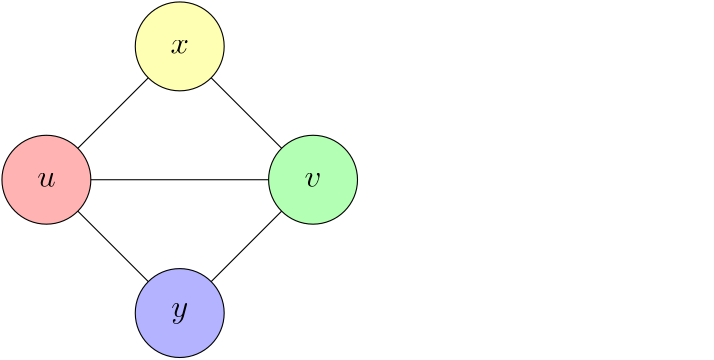 <?xml version="1.0"?>
<!DOCTYPE ipe SYSTEM "ipe.dtd">
<ipe version="70206" creator="Ipe 7.2.7">
<info created="D:20200429171351" modified="D:20200501230744"/>
<ipestyle name="basic">
<symbol name="arrow/arc(spx)">
<path stroke="sym-stroke" fill="sym-stroke" pen="sym-pen">
0 0 m
-1 0.333 l
-1 -0.333 l
h
</path>
</symbol>
<symbol name="arrow/farc(spx)">
<path stroke="sym-stroke" fill="white" pen="sym-pen">
0 0 m
-1 0.333 l
-1 -0.333 l
h
</path>
</symbol>
<symbol name="arrow/ptarc(spx)">
<path stroke="sym-stroke" fill="sym-stroke" pen="sym-pen">
0 0 m
-1 0.333 l
-0.8 0 l
-1 -0.333 l
h
</path>
</symbol>
<symbol name="arrow/fptarc(spx)">
<path stroke="sym-stroke" fill="white" pen="sym-pen">
0 0 m
-1 0.333 l
-0.8 0 l
-1 -0.333 l
h
</path>
</symbol>
<symbol name="mark/circle(sx)" transformations="translations">
<path fill="sym-stroke">
0.6 0 0 0.6 0 0 e
0.4 0 0 0.4 0 0 e
</path>
</symbol>
<symbol name="mark/disk(sx)" transformations="translations">
<path fill="sym-stroke">
0.6 0 0 0.6 0 0 e
</path>
</symbol>
<symbol name="mark/fdisk(sfx)" transformations="translations">
<group>
<path fill="sym-fill">
0.5 0 0 0.5 0 0 e
</path>
<path fill="sym-stroke" fillrule="eofill">
0.6 0 0 0.6 0 0 e
0.4 0 0 0.4 0 0 e
</path>
</group>
</symbol>
<symbol name="mark/box(sx)" transformations="translations">
<path fill="sym-stroke" fillrule="eofill">
-0.6 -0.6 m
0.6 -0.6 l
0.6 0.6 l
-0.6 0.6 l
h
-0.4 -0.4 m
0.4 -0.4 l
0.4 0.4 l
-0.4 0.4 l
h
</path>
</symbol>
<symbol name="mark/square(sx)" transformations="translations">
<path fill="sym-stroke">
-0.6 -0.6 m
0.6 -0.6 l
0.6 0.6 l
-0.6 0.6 l
h
</path>
</symbol>
<symbol name="mark/fsquare(sfx)" transformations="translations">
<group>
<path fill="sym-fill">
-0.5 -0.5 m
0.5 -0.5 l
0.5 0.5 l
-0.5 0.5 l
h
</path>
<path fill="sym-stroke" fillrule="eofill">
-0.6 -0.6 m
0.6 -0.6 l
0.6 0.6 l
-0.6 0.6 l
h
-0.4 -0.4 m
0.4 -0.4 l
0.4 0.4 l
-0.4 0.4 l
h
</path>
</group>
</symbol>
<symbol name="mark/cross(sx)" transformations="translations">
<group>
<path fill="sym-stroke">
-0.43 -0.57 m
0.57 0.43 l
0.43 0.57 l
-0.57 -0.43 l
h
</path>
<path fill="sym-stroke">
-0.43 0.57 m
0.57 -0.43 l
0.43 -0.57 l
-0.57 0.43 l
h
</path>
</group>
</symbol>
<symbol name="arrow/fnormal(spx)">
<path stroke="sym-stroke" fill="white" pen="sym-pen">
0 0 m
-1 0.333 l
-1 -0.333 l
h
</path>
</symbol>
<symbol name="arrow/pointed(spx)">
<path stroke="sym-stroke" fill="sym-stroke" pen="sym-pen">
0 0 m
-1 0.333 l
-0.8 0 l
-1 -0.333 l
h
</path>
</symbol>
<symbol name="arrow/fpointed(spx)">
<path stroke="sym-stroke" fill="white" pen="sym-pen">
0 0 m
-1 0.333 l
-0.8 0 l
-1 -0.333 l
h
</path>
</symbol>
<symbol name="arrow/linear(spx)">
<path stroke="sym-stroke" pen="sym-pen">
-1 0.333 m
0 0 l
-1 -0.333 l
</path>
</symbol>
<symbol name="arrow/fdouble(spx)">
<path stroke="sym-stroke" fill="white" pen="sym-pen">
0 0 m
-1 0.333 l
-1 -0.333 l
h
-1 0 m
-2 0.333 l
-2 -0.333 l
h
</path>
</symbol>
<symbol name="arrow/double(spx)">
<path stroke="sym-stroke" fill="sym-stroke" pen="sym-pen">
0 0 m
-1 0.333 l
-1 -0.333 l
h
-1 0 m
-2 0.333 l
-2 -0.333 l
h
</path>
</symbol>
<pen name="heavier" value="0.8"/>
<pen name="fat" value="1.2"/>
<pen name="ultrafat" value="2"/>
<symbolsize name="large" value="5"/>
<symbolsize name="small" value="2"/>
<symbolsize name="tiny" value="1.1"/>
<arrowsize name="large" value="10"/>
<arrowsize name="small" value="5"/>
<arrowsize name="tiny" value="3"/>
<color name="red" value="1 0 0"/>
<color name="green" value="0 1 0"/>
<color name="blue" value="0 0 1"/>
<color name="yellow" value="1 1 0"/>
<color name="orange" value="1 0.647 0"/>
<color name="gold" value="1 0.843 0"/>
<color name="purple" value="0.627 0.125 0.941"/>
<color name="gray" value="0.745"/>
<color name="brown" value="0.647 0.165 0.165"/>
<color name="navy" value="0 0 0.502"/>
<color name="pink" value="1 0.753 0.796"/>
<color name="seagreen" value="0.18 0.545 0.341"/>
<color name="turquoise" value="0.251 0.878 0.816"/>
<color name="violet" value="0.933 0.51 0.933"/>
<color name="darkblue" value="0 0 0.545"/>
<color name="darkcyan" value="0 0.545 0.545"/>
<color name="darkgray" value="0.663"/>
<color name="darkgreen" value="0 0.392 0"/>
<color name="darkmagenta" value="0.545 0 0.545"/>
<color name="darkorange" value="1 0.549 0"/>
<color name="darkred" value="0.545 0 0"/>
<color name="lightblue" value="0.678 0.847 0.902"/>
<color name="lightcyan" value="0.878 1 1"/>
<color name="lightgray" value="0.827"/>
<color name="lightgreen" value="0.565 0.933 0.565"/>
<color name="lightyellow" value="1 1 0.878"/>
<dashstyle name="dashed" value="[4] 0"/>
<dashstyle name="dotted" value="[1 3] 0"/>
<dashstyle name="dash dotted" value="[4 2 1 2] 0"/>
<dashstyle name="dash dot dotted" value="[4 2 1 2 1 2] 0"/>
<textsize name="large" value="\large"/>
<textsize name="Large" value="\Large"/>
<textsize name="LARGE" value="\LARGE"/>
<textsize name="huge" value="\huge"/>
<textsize name="Huge" value="\Huge"/>
<textsize name="small" value="\small"/>
<textsize name="footnote" value="\footnotesize"/>
<textsize name="tiny" value="\tiny"/>
<textstyle name="center" begin="\begin{center}" end="\end{center}"/>
<textstyle name="itemize" begin="\begin{itemize}" end="\end{itemize}"/>
<textstyle name="item" begin="\begin{itemize}\item{}" end="\end{itemize}"/>
<gridsize name="4 pts" value="4"/>
<gridsize name="8 pts (~3 mm)" value="8"/>
<gridsize name="16 pts (~6 mm)" value="16"/>
<gridsize name="32 pts (~12 mm)" value="32"/>
<gridsize name="10 pts (~3.5 mm)" value="10"/>
<gridsize name="20 pts (~7 mm)" value="20"/>
<gridsize name="14 pts (~5 mm)" value="14"/>
<gridsize name="28 pts (~10 mm)" value="28"/>
<gridsize name="56 pts (~20 mm)" value="56"/>
<anglesize name="90 deg" value="90"/>
<anglesize name="60 deg" value="60"/>
<anglesize name="45 deg" value="45"/>
<anglesize name="30 deg" value="30"/>
<anglesize name="22.5 deg" value="22.5"/>
<opacity name="10%" value="0.1"/>
<opacity name="30%" value="0.3"/>
<opacity name="50%" value="0.5"/>
<opacity name="75%" value="0.75"/>
<tiling name="falling" angle="-60" step="4" width="1"/>
<tiling name="rising" angle="30" step="4" width="1"/>
</ipestyle>
<ipestyle name="wide">
<symbol name="arrow/arc(spx)">
<path stroke="sym-stroke" fill="sym-stroke" pen="sym-pen">
0 0 m
-1 0.333 l
-1 -0.333 l
h
</path>
</symbol>
<symbol name="arrow/farc(spx)">
<path stroke="sym-stroke" fill="white" pen="sym-pen">
0 0 m
-1 0.333 l
-1 -0.333 l
h
</path>
</symbol>
<symbol name="arrow/ptarc(spx)">
<path stroke="sym-stroke" fill="sym-stroke" pen="sym-pen">
0 0 m
-1 0.333 l
-0.8 0 l
-1 -0.333 l
h
</path>
</symbol>
<symbol name="arrow/fptarc(spx)">
<path stroke="sym-stroke" fill="white" pen="sym-pen">
0 0 m
-1 0.333 l
-0.8 0 l
-1 -0.333 l
h
</path>
</symbol>
<symbol name="mark/circle(sx)" transformations="translations">
<path fill="sym-stroke">
0.6 0 0 0.6 0 0 e
0.4 0 0 0.4 0 0 e
</path>
</symbol>
<symbol name="mark/disk(sx)" transformations="translations">
<path fill="sym-stroke">
0.6 0 0 0.6 0 0 e
</path>
</symbol>
<symbol name="mark/fdisk(sfx)" transformations="translations">
<group>
<path fill="sym-fill">
0.5 0 0 0.5 0 0 e
</path>
<path fill="sym-stroke" fillrule="eofill">
0.6 0 0 0.6 0 0 e
0.4 0 0 0.4 0 0 e
</path>
</group>
</symbol>
<symbol name="mark/box(sx)" transformations="translations">
<path fill="sym-stroke" fillrule="eofill">
-0.6 -0.6 m
0.6 -0.6 l
0.6 0.6 l
-0.6 0.6 l
h
-0.4 -0.4 m
0.4 -0.4 l
0.4 0.4 l
-0.4 0.4 l
h
</path>
</symbol>
<symbol name="mark/square(sx)" transformations="translations">
<path fill="sym-stroke">
-0.6 -0.6 m
0.6 -0.6 l
0.6 0.6 l
-0.6 0.6 l
h
</path>
</symbol>
<symbol name="mark/fsquare(sfx)" transformations="translations">
<group>
<path fill="sym-fill">
-0.5 -0.5 m
0.5 -0.5 l
0.5 0.5 l
-0.5 0.5 l
h
</path>
<path fill="sym-stroke" fillrule="eofill">
-0.6 -0.6 m
0.6 -0.6 l
0.6 0.6 l
-0.6 0.6 l
h
-0.4 -0.4 m
0.4 -0.4 l
0.4 0.4 l
-0.4 0.4 l
h
</path>
</group>
</symbol>
<symbol name="mark/cross(sx)" transformations="translations">
<group>
<path fill="sym-stroke">
-0.43 -0.57 m
0.57 0.43 l
0.43 0.57 l
-0.57 -0.43 l
h
</path>
<path fill="sym-stroke">
-0.43 0.57 m
0.57 -0.43 l
0.43 -0.57 l
-0.57 0.43 l
h
</path>
</group>
</symbol>
<symbol name="arrow/fnormal(spx)">
<path stroke="sym-stroke" fill="white" pen="sym-pen">
0 0 m
-1 0.333 l
-1 -0.333 l
h
</path>
</symbol>
<symbol name="arrow/pointed(spx)">
<path stroke="sym-stroke" fill="sym-stroke" pen="sym-pen">
0 0 m
-1 0.333 l
-0.8 0 l
-1 -0.333 l
h
</path>
</symbol>
<symbol name="arrow/fpointed(spx)">
<path stroke="sym-stroke" fill="white" pen="sym-pen">
0 0 m
-1 0.333 l
-0.8 0 l
-1 -0.333 l
h
</path>
</symbol>
<symbol name="arrow/linear(spx)">
<path stroke="sym-stroke" pen="sym-pen">
-1 0.333 m
0 0 l
-1 -0.333 l
</path>
</symbol>
<symbol name="arrow/fdouble(spx)">
<path stroke="sym-stroke" fill="white" pen="sym-pen">
0 0 m
-1 0.333 l
-1 -0.333 l
h
-1 0 m
-2 0.333 l
-2 -0.333 l
h
</path>
</symbol>
<symbol name="arrow/double(spx)">
<path stroke="sym-stroke" fill="sym-stroke" pen="sym-pen">
0 0 m
-1 0.333 l
-1 -0.333 l
h
-1 0 m
-2 0.333 l
-2 -0.333 l
h
</path>
</symbol>
<pen name="heavier" value="0.8"/>
<pen name="fat" value="1.2"/>
<pen name="ultrafat" value="2"/>
<symbolsize name="large" value="5"/>
<symbolsize name="small" value="2"/>
<symbolsize name="tiny" value="1.1"/>
<arrowsize name="large" value="10"/>
<arrowsize name="small" value="5"/>
<arrowsize name="tiny" value="3"/>
<color name="black" value="0"/>
<color name="white" value="1"/>
<color name="red" value="1 0 0"/>
<color name="green" value="0 1 0"/>
<color name="blue" value="0 0 1"/>
<color name="yellow" value="1 1 0"/>
<color name="orange" value="1 0.647 0"/>
<color name="gold" value="1 0.843 0"/>
<color name="purple" value="0.627 0.125 0.941"/>
<color name="gray" value="0.745"/>
<color name="brown" value="0.647 0.165 0.165"/>
<color name="navy" value="0 0 0.502"/>
<color name="pink" value="1 0.753 0.796"/>
<color name="seagreen" value="0.18 0.545 0.341"/>
<color name="turquoise" value="0.251 0.878 0.816"/>
<color name="violet" value="0.933 0.51 0.933"/>
<color name="darkblue" value="0 0 0.545"/>
<color name="darkcyan" value="0 0.545 0.545"/>
<color name="darkgray" value="0.663"/>
<color name="darkgreen" value="0 0.392 0"/>
<color name="darkmagenta" value="0.545 0 0.545"/>
<color name="darkorange" value="1 0.549 0"/>
<color name="darkred" value="0.545 0 0"/>
<color name="lightblue" value="0.678 0.847 0.902"/>
<color name="lightcyan" value="0.878 1 1"/>
<color name="lightgray" value="0.827"/>
<color name="lightgreen" value="0.565 0.933 0.565"/>
<color name="lightyellow" value="1 1 0.878"/>
<color name="flatred" value="1 0.7 0.7"/>
<color name="flatgreen" value="0.7 1 0.7"/>
<color name="flatblue" value="0.7 0.7 1"/>
<color name="flatyellow" value="1 1 0.7"/>
<color name="flatorange" value="1 0.85 0.7"/>
<color name="flatcyan" value="0.7 1 1"/>
<color name="flatdarkgray" value="0.7"/>
<color name="flatgray" value="0.8"/>
<color name="flatlightgray" value="0.9"/>
<dashstyle name="dashed" value="[4] 0"/>
<dashstyle name="dotted" value="[1 3] 0"/>
<dashstyle name="dash dotted" value="[4 2 1 2] 0"/>
<dashstyle name="dash dot dotted" value="[4 2 1 2 1 2] 0"/>
<textsize name="large" value="\large"/>
<textsize name="Large" value="\Large"/>
<textsize name="LARGE" value="\LARGE"/>
<textsize name="huge" value="\huge"/>
<textsize name="Huge" value="\Huge"/>
<textsize name="small" value="\small"/>
<textsize name="footnote" value="\footnotesize"/>
<textsize name="tiny" value="\tiny"/>
<textstyle name="center" begin="\begin{center}" end="\end{center}"/>
<textstyle name="itemize" begin="\begin{itemize}" end="\end{itemize}"/>
<textstyle name="item" begin="\begin{itemize}\item{}" end="\end{itemize}"/>
<gridsize name="4 pts" value="4"/>
<gridsize name="8 pts (~3 mm)" value="8"/>
<gridsize name="16 pts (~6 mm)" value="16"/>
<gridsize name="32 pts (~12 mm)" value="32"/>
<gridsize name="10 pts (~3.5 mm)" value="10"/>
<gridsize name="20 pts (~7 mm)" value="20"/>
<gridsize name="14 pts (~5 mm)" value="14"/>
<gridsize name="28 pts (~10 mm)" value="28"/>
<gridsize name="56 pts (~20 mm)" value="56"/>
<anglesize name="90 deg" value="90"/>
<anglesize name="60 deg" value="60"/>
<anglesize name="45 deg" value="45"/>
<anglesize name="30 deg" value="30"/>
<anglesize name="22.5 deg" value="22.5"/>
<opacity name="10%" value="0.1"/>
<opacity name="30%" value="0.3"/>
<opacity name="50%" value="0.5"/>
<opacity name="75%" value="0.75"/>
<layout paper="1024 512" origin="0 0" frame="1024 512"/>
<tiling name="falling" angle="-60" step="4" width="1"/>
<tiling name="rising" angle="30" step="4" width="1"/>
</ipestyle>
<page>
<layer name="1"/>
<layer name="2"/>
<layer name="3"/>
<layer name="4"/>
<layer name="primal"/>
<view layers="1 primal" active="primal"/>
<view layers="3 primal" active="2"/>
<view layers="2" active="primal"/>
<view layers="4" active="4"/>
<path layer="1" matrix="1 0 0 1 -16 -304" stroke="black">
64 704 m
112 752 l
160 704 l
112 656 l
64 704 l
160 704 l
</path>
<path layer="3" matrix="1 0 0 1 -16 -160" stroke="black">
112 608 m
64 560 l
112 512 l
160 560 l
112 608 l
112 512 l
</path>
<path layer="2" matrix="1 0 0 1 -48 -320" fill="flatyellow">
240 768 m
240 736 l
336 736 l
336 768 l
h
</path>
<path matrix="1 0 0 1 -48 -320" fill="flatred">
240 736 m
240 704 l
288 704 l
288 736 l
h
</path>
<path matrix="1 0 0 1 -48 -320" fill="flatgreen">
288 704 m
288 736 l
336 736 l
336 704 l
h
</path>
<path matrix="1 0 0 1 -48 -320" fill="flatblue">
240 704 m
240 672 l
336 672 l
336 704 l
h
</path>
<path matrix="1 0 0 1 -48 -320" stroke="black">
240 768 m
240 736 l
336 736 l
336 768 l
h
240 736 m
240 704 l
288 704 l
288 736 l
h
288 704 m
288 736 l
336 736 l
336 704 l
h
240 704 m
240 672 l
336 672 l
336 704 l
h
</path>
<path layer="4" matrix="1 0 0 1 -32 144" fill="flatyellow">
224 304 m
224 272 l
256 272 l
256 256 l
288 256 l
288 272 l
320 272 l
320 304 l
h
</path>
<path matrix="1 0 0 1 -32 144" fill="flatblue">
224 240 m
256 240 l
256 256 l
288 256 l
288 240 l
320 240 l
320 208 l
224 208 l
h
</path>
<path matrix="1 0 0 1 -32 144" fill="flatred">
224 272 m
224 240 l
256 240 l
256 272 l
h
</path>
<path matrix="1 0 0 1 -32 144" fill="flatgreen">
288 272 m
288 240 l
320 240 l
320 272 l
h
</path>
<path matrix="1 0 0 1 -32 144" stroke="0">
224 304 m
224 272 l
256 272 l
256 256 l
288 256 l
288 272 l
320 272 l
320 304 l
h
224 240 m
256 240 l
256 256 l
288 256 l
288 240 l
320 240 l
320 208 l
224 208 l
h
224 272 m
224 240 l
256 240 l
256 272 l
h
288 272 m
288 240 l
320 240 l
320 272 l
h
</path>
<path layer="1" stroke="black" fill="flatyellow">
16 0 0 16 96 448 e
</path>
<path stroke="black" fill="flatgreen">
16 0 0 16 144 400 e
</path>
<path stroke="black" fill="flatred">
16 0 0 16 48 400 e
</path>
<path stroke="black" fill="flatblue">
16 0 0 16 96 352 e
</path>
<path layer="3" matrix="1 0 0 1 0 144" stroke="black" fill="flatyellow">
16 0 0 16 96 304 e
</path>
<path matrix="1 0 0 1 0 144" stroke="black" fill="flatgreen">
16 0 0 16 144 256 e
</path>
<path matrix="1 0 0 1 0 144" stroke="black" fill="flatblue">
16 0 0 16 96 208 e
</path>
<path matrix="1 0 0 1 0 144" stroke="black" fill="flatred">
16 0 0 16 48 256 e
</path>
<text layer="primal" matrix="1 0 0 1 -144 16" transformations="translations" pos="192 384" stroke="black" type="label" width="6.662" height="5.147" depth="0" halign="center" valign="center" size="large" style="math">u</text>
<text matrix="1 0 0 1 -80 64" transformations="translations" pos="224 336" stroke="black" type="label" width="6.088" height="5.147" depth="0" halign="center" valign="center" size="large" style="math">v</text>
<text matrix="1 0 0 1 -112 192" transformations="translations" pos="208 256" stroke="black" type="label" width="6.652" height="5.147" depth="0" halign="center" valign="center" size="large" style="math">x</text>
<text matrix="1 0 0 1 -208 64" transformations="translations" pos="304 288" stroke="black" type="label" width="6.137" height="5.152" depth="2.32" halign="center" valign="center" size="large" style="math">y</text>
<text layer="4" matrix="1 0 0 1 16 16" transformations="translations" pos="192 384" stroke="black" type="label" width="6.662" height="5.147" depth="0" halign="center" valign="center" size="large" style="math">u</text>
<text matrix="1 0 0 1 48 64" transformations="translations" pos="224 336" stroke="black" type="label" width="6.088" height="5.147" depth="0" halign="center" valign="center" size="large" style="math">v</text>
<text matrix="1 0 0 1 32 176" transformations="translations" pos="208 256" stroke="black" type="label" width="6.652" height="5.147" depth="0" halign="center" valign="center" size="large" style="math">x</text>
<text matrix="1 0 0 1 -64 80" transformations="translations" pos="304 288" stroke="black" type="label" width="6.137" height="5.152" depth="2.32" halign="center" valign="center" size="large" style="math">y</text>
<text layer="2" matrix="1 0 0 1 24 16" transformations="translations" pos="192 384" stroke="black" type="label" width="6.662" height="5.147" depth="0" halign="center" valign="center" size="large" style="math">u</text>
<text matrix="1 0 0 1 40 64" transformations="translations" pos="224 336" stroke="black" type="label" width="6.088" height="5.147" depth="0" halign="center" valign="center" size="large" style="math">v</text>
<text matrix="1 0 0 1 32 176" transformations="translations" pos="208 256" stroke="black" type="label" width="6.652" height="5.147" depth="0" halign="center" valign="center" size="large" style="math">x</text>
<text matrix="1 0 0 1 -64 80" transformations="translations" pos="304 288" stroke="black" type="label" width="6.137" height="5.152" depth="2.32" halign="center" valign="center" size="large" style="math">y</text>
</page>
</ipe>
